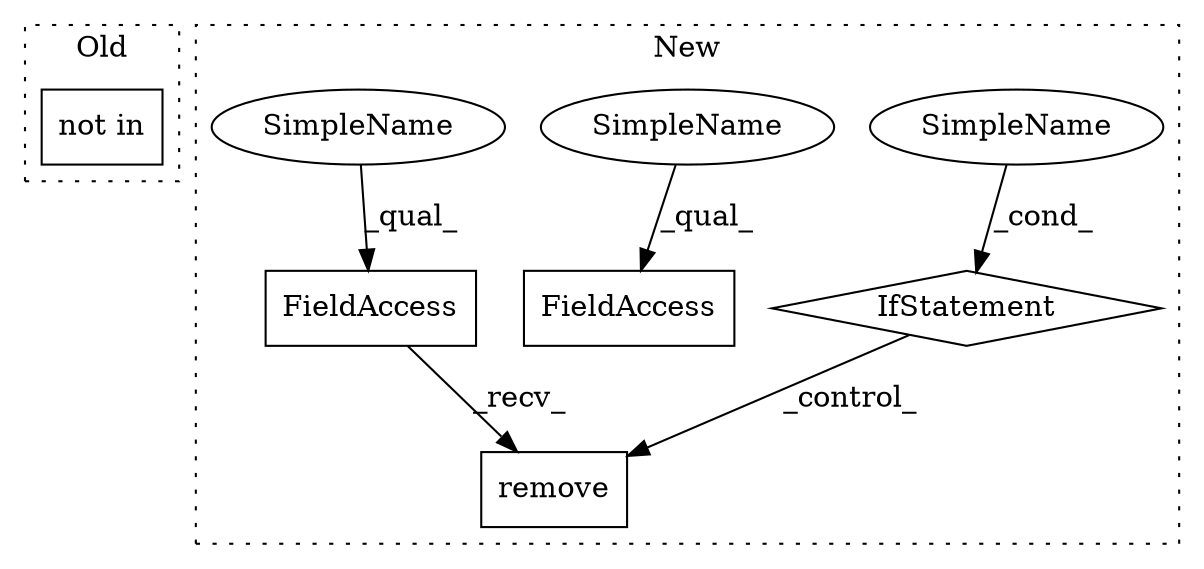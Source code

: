 digraph G {
subgraph cluster0 {
1 [label="not in" a="108" s="6508" l="23" shape="box"];
label = "Old";
style="dotted";
}
subgraph cluster1 {
2 [label="remove" a="32" s="8626,8645" l="7,1" shape="box"];
3 [label="IfStatement" a="25" s="8574,8606" l="4,2" shape="diamond"];
4 [label="SimpleName" a="42" s="" l="" shape="ellipse"];
5 [label="FieldAccess" a="22" s="8618" l="7" shape="box"];
6 [label="FieldAccess" a="22" s="8578" l="7" shape="box"];
7 [label="SimpleName" a="42" s="8578" l="4" shape="ellipse"];
8 [label="SimpleName" a="42" s="8618" l="4" shape="ellipse"];
label = "New";
style="dotted";
}
3 -> 2 [label="_control_"];
4 -> 3 [label="_cond_"];
5 -> 2 [label="_recv_"];
7 -> 6 [label="_qual_"];
8 -> 5 [label="_qual_"];
}